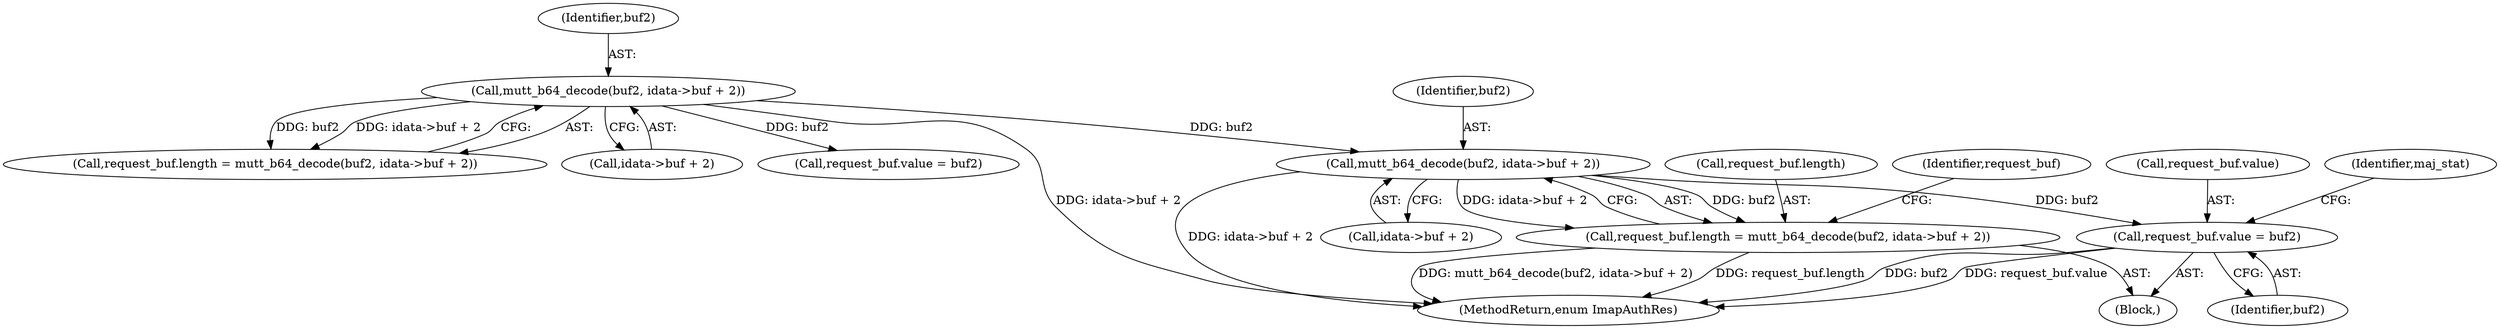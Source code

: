 digraph "1_neomutt_6f163e07ae68654d7ac5268cbb7565f6df79ad85_0@del" {
"1000484" [label="(Call,mutt_b64_decode(buf2, idata->buf + 2))"];
"1000370" [label="(Call,mutt_b64_decode(buf2, idata->buf + 2))"];
"1000480" [label="(Call,request_buf.length = mutt_b64_decode(buf2, idata->buf + 2))"];
"1000491" [label="(Call,request_buf.value = buf2)"];
"1000492" [label="(Call,request_buf.value)"];
"1000493" [label="(Identifier,request_buf)"];
"1000782" [label="(MethodReturn,enum ImapAuthRes)"];
"1000497" [label="(Identifier,maj_stat)"];
"1000366" [label="(Call,request_buf.length = mutt_b64_decode(buf2, idata->buf + 2))"];
"1000485" [label="(Identifier,buf2)"];
"1000480" [label="(Call,request_buf.length = mutt_b64_decode(buf2, idata->buf + 2))"];
"1000491" [label="(Call,request_buf.value = buf2)"];
"1000372" [label="(Call,idata->buf + 2)"];
"1000484" [label="(Call,mutt_b64_decode(buf2, idata->buf + 2))"];
"1000377" [label="(Call,request_buf.value = buf2)"];
"1000481" [label="(Call,request_buf.length)"];
"1000371" [label="(Identifier,buf2)"];
"1000120" [label="(Block,)"];
"1000486" [label="(Call,idata->buf + 2)"];
"1000370" [label="(Call,mutt_b64_decode(buf2, idata->buf + 2))"];
"1000495" [label="(Identifier,buf2)"];
"1000484" -> "1000480"  [label="AST: "];
"1000484" -> "1000486"  [label="CFG: "];
"1000485" -> "1000484"  [label="AST: "];
"1000486" -> "1000484"  [label="AST: "];
"1000480" -> "1000484"  [label="CFG: "];
"1000484" -> "1000782"  [label="DDG: idata->buf + 2"];
"1000484" -> "1000480"  [label="DDG: buf2"];
"1000484" -> "1000480"  [label="DDG: idata->buf + 2"];
"1000370" -> "1000484"  [label="DDG: buf2"];
"1000484" -> "1000491"  [label="DDG: buf2"];
"1000370" -> "1000366"  [label="AST: "];
"1000370" -> "1000372"  [label="CFG: "];
"1000371" -> "1000370"  [label="AST: "];
"1000372" -> "1000370"  [label="AST: "];
"1000366" -> "1000370"  [label="CFG: "];
"1000370" -> "1000782"  [label="DDG: idata->buf + 2"];
"1000370" -> "1000366"  [label="DDG: buf2"];
"1000370" -> "1000366"  [label="DDG: idata->buf + 2"];
"1000370" -> "1000377"  [label="DDG: buf2"];
"1000480" -> "1000120"  [label="AST: "];
"1000481" -> "1000480"  [label="AST: "];
"1000493" -> "1000480"  [label="CFG: "];
"1000480" -> "1000782"  [label="DDG: request_buf.length"];
"1000480" -> "1000782"  [label="DDG: mutt_b64_decode(buf2, idata->buf + 2)"];
"1000491" -> "1000120"  [label="AST: "];
"1000491" -> "1000495"  [label="CFG: "];
"1000492" -> "1000491"  [label="AST: "];
"1000495" -> "1000491"  [label="AST: "];
"1000497" -> "1000491"  [label="CFG: "];
"1000491" -> "1000782"  [label="DDG: buf2"];
"1000491" -> "1000782"  [label="DDG: request_buf.value"];
}
